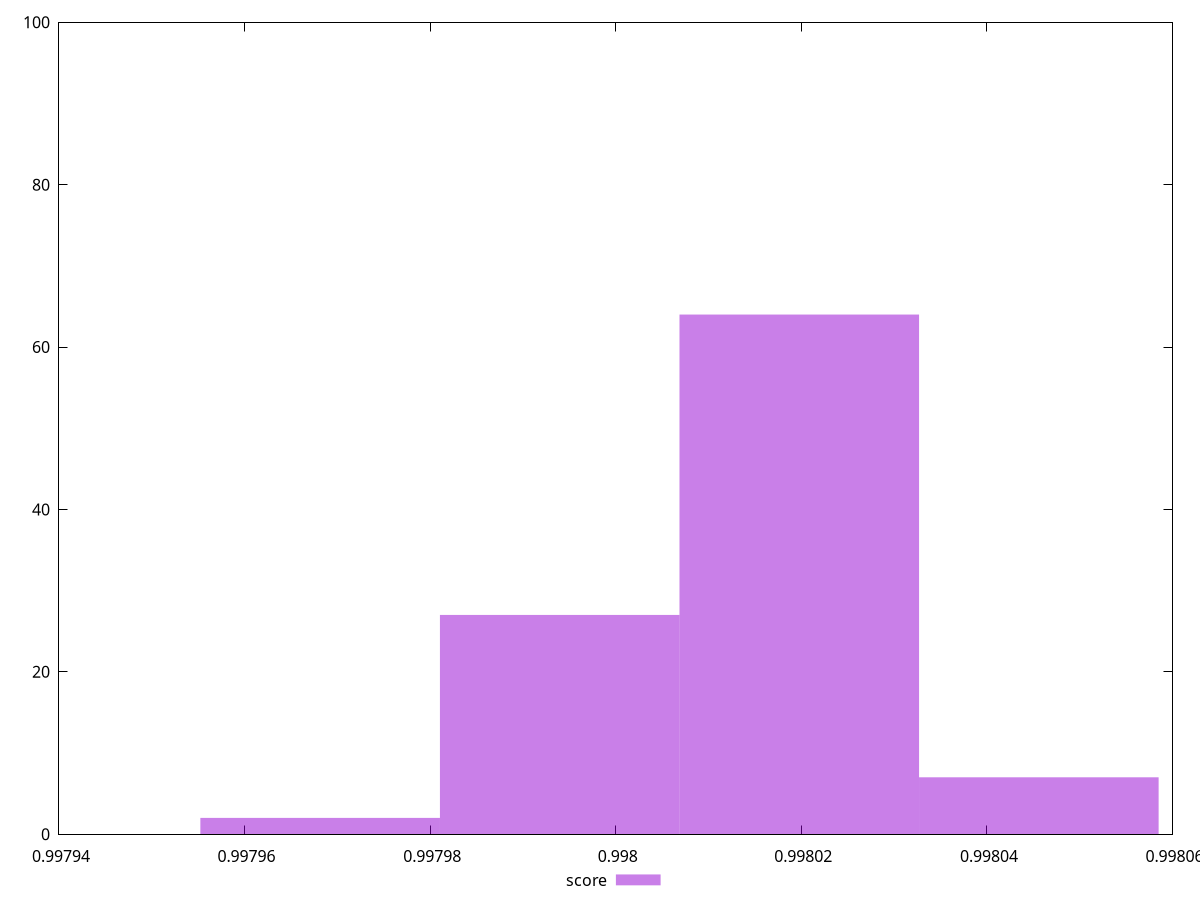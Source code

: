 reset
set terminal svg size 640, 490 enhanced background rgb 'white'
set output "reprap/interactive/samples/pages+cached+noexternal+nocss/score/histogram.svg"

$score <<EOF
0.9980197781611033 64
0.9979939608504439 27
0.9980455954717627 7
0.9979681435397845 2
EOF

set key outside below
set boxwidth 0.000025817310659417526
set yrange [0:100]
set style fill transparent solid 0.5 noborder

plot \
  $score title "score" with boxes, \


reset